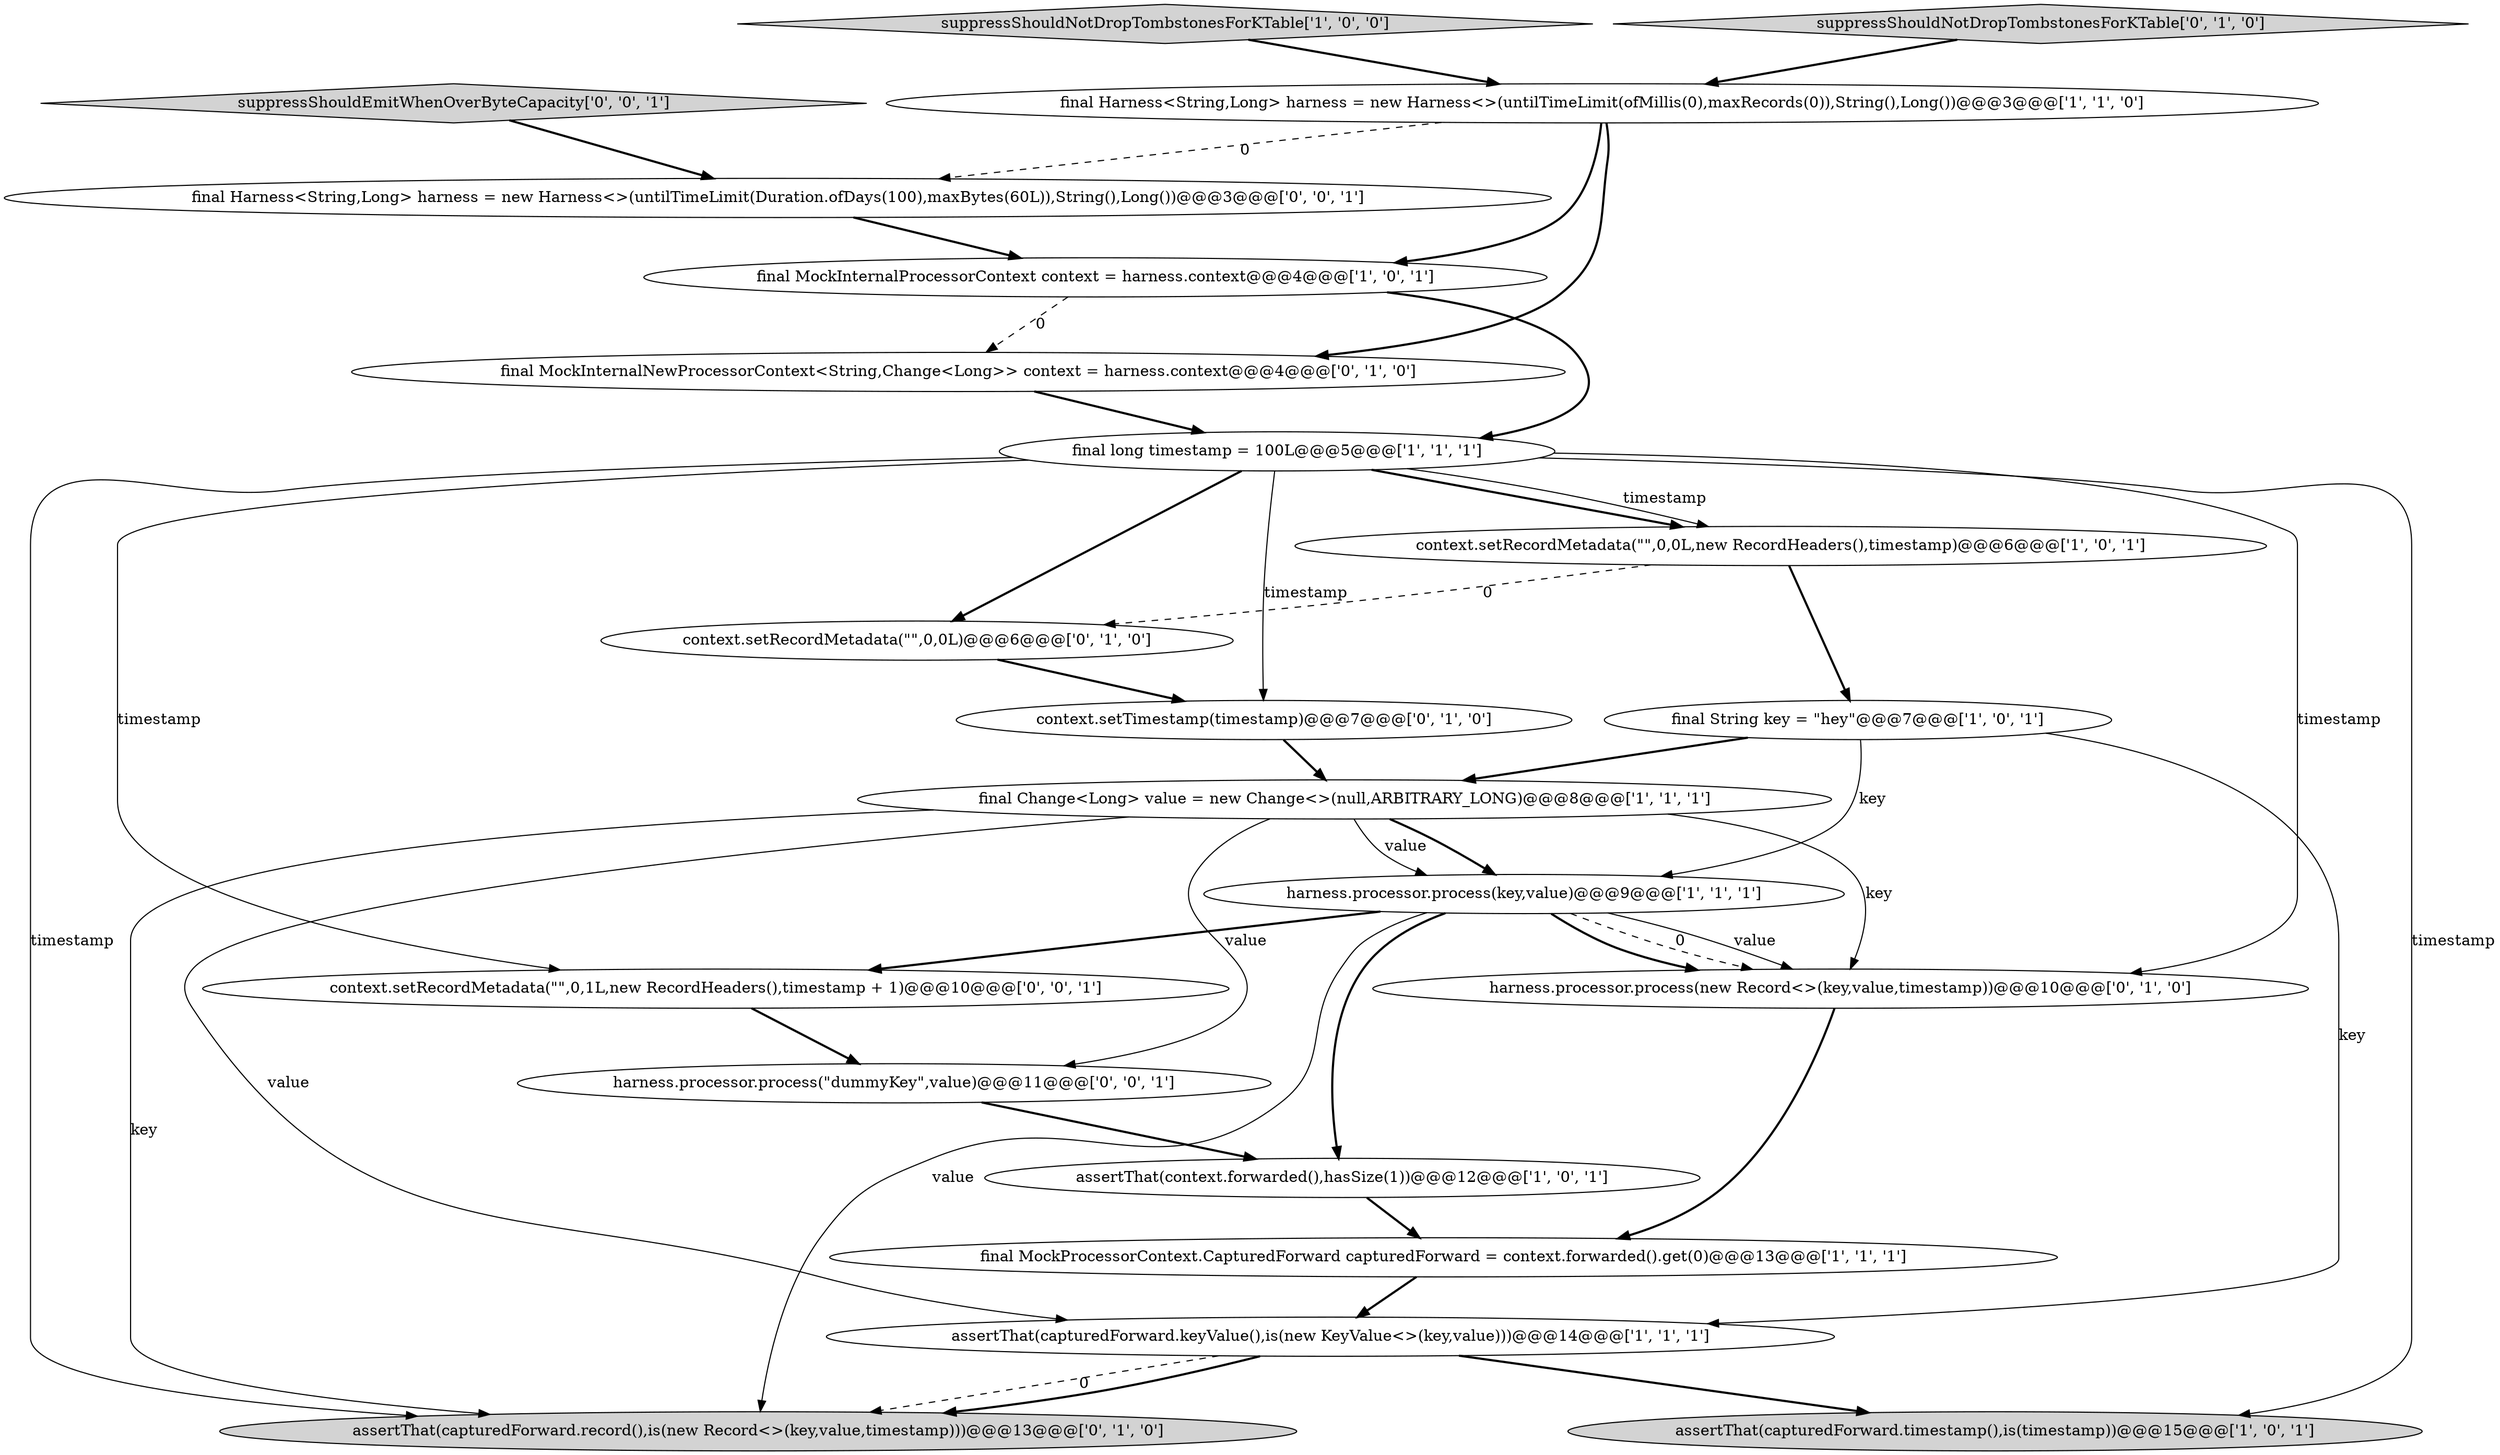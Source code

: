 digraph {
7 [style = filled, label = "final Harness<String,Long> harness = new Harness<>(untilTimeLimit(ofMillis(0),maxRecords(0)),String(),Long())@@@3@@@['1', '1', '0']", fillcolor = white, shape = ellipse image = "AAA0AAABBB1BBB"];
10 [style = filled, label = "assertThat(capturedForward.keyValue(),is(new KeyValue<>(key,value)))@@@14@@@['1', '1', '1']", fillcolor = white, shape = ellipse image = "AAA0AAABBB1BBB"];
13 [style = filled, label = "context.setTimestamp(timestamp)@@@7@@@['0', '1', '0']", fillcolor = white, shape = ellipse image = "AAA1AAABBB2BBB"];
18 [style = filled, label = "context.setRecordMetadata(\"\",0,1L,new RecordHeaders(),timestamp + 1)@@@10@@@['0', '0', '1']", fillcolor = white, shape = ellipse image = "AAA0AAABBB3BBB"];
11 [style = filled, label = "suppressShouldNotDropTombstonesForKTable['1', '0', '0']", fillcolor = lightgray, shape = diamond image = "AAA0AAABBB1BBB"];
14 [style = filled, label = "harness.processor.process(new Record<>(key,value,timestamp))@@@10@@@['0', '1', '0']", fillcolor = white, shape = ellipse image = "AAA1AAABBB2BBB"];
9 [style = filled, label = "final String key = \"hey\"@@@7@@@['1', '0', '1']", fillcolor = white, shape = ellipse image = "AAA0AAABBB1BBB"];
19 [style = filled, label = "suppressShouldEmitWhenOverByteCapacity['0', '0', '1']", fillcolor = lightgray, shape = diamond image = "AAA0AAABBB3BBB"];
2 [style = filled, label = "assertThat(context.forwarded(),hasSize(1))@@@12@@@['1', '0', '1']", fillcolor = white, shape = ellipse image = "AAA0AAABBB1BBB"];
15 [style = filled, label = "context.setRecordMetadata(\"\",0,0L)@@@6@@@['0', '1', '0']", fillcolor = white, shape = ellipse image = "AAA1AAABBB2BBB"];
20 [style = filled, label = "final Harness<String,Long> harness = new Harness<>(untilTimeLimit(Duration.ofDays(100),maxBytes(60L)),String(),Long())@@@3@@@['0', '0', '1']", fillcolor = white, shape = ellipse image = "AAA0AAABBB3BBB"];
0 [style = filled, label = "final MockProcessorContext.CapturedForward capturedForward = context.forwarded().get(0)@@@13@@@['1', '1', '1']", fillcolor = white, shape = ellipse image = "AAA0AAABBB1BBB"];
21 [style = filled, label = "harness.processor.process(\"dummyKey\",value)@@@11@@@['0', '0', '1']", fillcolor = white, shape = ellipse image = "AAA0AAABBB3BBB"];
5 [style = filled, label = "final Change<Long> value = new Change<>(null,ARBITRARY_LONG)@@@8@@@['1', '1', '1']", fillcolor = white, shape = ellipse image = "AAA0AAABBB1BBB"];
6 [style = filled, label = "final long timestamp = 100L@@@5@@@['1', '1', '1']", fillcolor = white, shape = ellipse image = "AAA0AAABBB1BBB"];
16 [style = filled, label = "final MockInternalNewProcessorContext<String,Change<Long>> context = harness.context@@@4@@@['0', '1', '0']", fillcolor = white, shape = ellipse image = "AAA1AAABBB2BBB"];
8 [style = filled, label = "final MockInternalProcessorContext context = harness.context@@@4@@@['1', '0', '1']", fillcolor = white, shape = ellipse image = "AAA0AAABBB1BBB"];
12 [style = filled, label = "assertThat(capturedForward.record(),is(new Record<>(key,value,timestamp)))@@@13@@@['0', '1', '0']", fillcolor = lightgray, shape = ellipse image = "AAA1AAABBB2BBB"];
17 [style = filled, label = "suppressShouldNotDropTombstonesForKTable['0', '1', '0']", fillcolor = lightgray, shape = diamond image = "AAA0AAABBB2BBB"];
3 [style = filled, label = "context.setRecordMetadata(\"\",0,0L,new RecordHeaders(),timestamp)@@@6@@@['1', '0', '1']", fillcolor = white, shape = ellipse image = "AAA0AAABBB1BBB"];
1 [style = filled, label = "harness.processor.process(key,value)@@@9@@@['1', '1', '1']", fillcolor = white, shape = ellipse image = "AAA0AAABBB1BBB"];
4 [style = filled, label = "assertThat(capturedForward.timestamp(),is(timestamp))@@@15@@@['1', '0', '1']", fillcolor = lightgray, shape = ellipse image = "AAA0AAABBB1BBB"];
5->21 [style = solid, label="value"];
8->16 [style = dashed, label="0"];
7->8 [style = bold, label=""];
6->14 [style = solid, label="timestamp"];
6->15 [style = bold, label=""];
5->12 [style = solid, label="key"];
6->18 [style = solid, label="timestamp"];
10->12 [style = dashed, label="0"];
9->10 [style = solid, label="key"];
5->1 [style = bold, label=""];
19->20 [style = bold, label=""];
7->20 [style = dashed, label="0"];
7->16 [style = bold, label=""];
1->14 [style = dashed, label="0"];
1->14 [style = solid, label="value"];
20->8 [style = bold, label=""];
1->18 [style = bold, label=""];
14->0 [style = bold, label=""];
8->6 [style = bold, label=""];
1->14 [style = bold, label=""];
9->1 [style = solid, label="key"];
21->2 [style = bold, label=""];
11->7 [style = bold, label=""];
10->12 [style = bold, label=""];
6->13 [style = solid, label="timestamp"];
0->10 [style = bold, label=""];
1->12 [style = solid, label="value"];
5->14 [style = solid, label="key"];
5->1 [style = solid, label="value"];
10->4 [style = bold, label=""];
3->9 [style = bold, label=""];
5->10 [style = solid, label="value"];
6->3 [style = bold, label=""];
16->6 [style = bold, label=""];
15->13 [style = bold, label=""];
3->15 [style = dashed, label="0"];
6->4 [style = solid, label="timestamp"];
18->21 [style = bold, label=""];
2->0 [style = bold, label=""];
6->3 [style = solid, label="timestamp"];
17->7 [style = bold, label=""];
9->5 [style = bold, label=""];
1->2 [style = bold, label=""];
13->5 [style = bold, label=""];
6->12 [style = solid, label="timestamp"];
}
